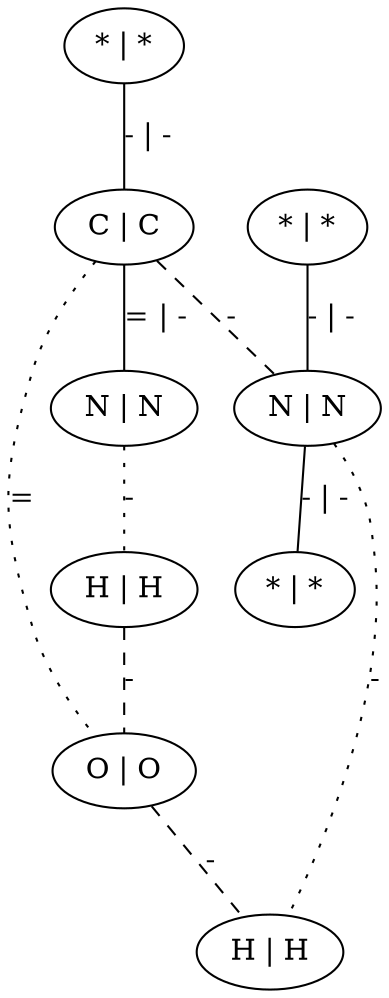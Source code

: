 graph G {
	0 [ label="* | *" ]
	1 [ label="C | C" ]
	2 [ label="N | N" ]
	3 [ label="* | *" ]
	4 [ label="N | N" ]
	5 [ label="* | *" ]
	6 [ label="H | H" ]
	7 [ label="O | O" ]
	8 [ label="H | H" ]
	0 -- 1 [ label="- | -" ]
	1 -- 2 [ label="= | -" ]
	1 -- 4 [ style=dashed label="-" ]
	1 -- 7 [ style=dotted label="=" ]
	2 -- 6 [ style=dotted label="-" ]
	3 -- 4 [ label="- | -" ]
	4 -- 5 [ label="- | -" ]
	4 -- 8 [ style=dotted label="-" ]
	6 -- 7 [ style=dashed label="-" ]
	7 -- 8 [ style=dashed label="-" ]
}
